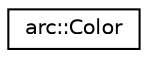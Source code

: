 digraph "Graphical Class Hierarchy"
{
 // LATEX_PDF_SIZE
  edge [fontname="Helvetica",fontsize="10",labelfontname="Helvetica",labelfontsize="10"];
  node [fontname="Helvetica",fontsize="10",shape=record];
  rankdir="LR";
  Node0 [label="arc::Color",height=0.2,width=0.4,color="black", fillcolor="white", style="filled",URL="$classarc_1_1Color.html",tooltip=" "];
}
